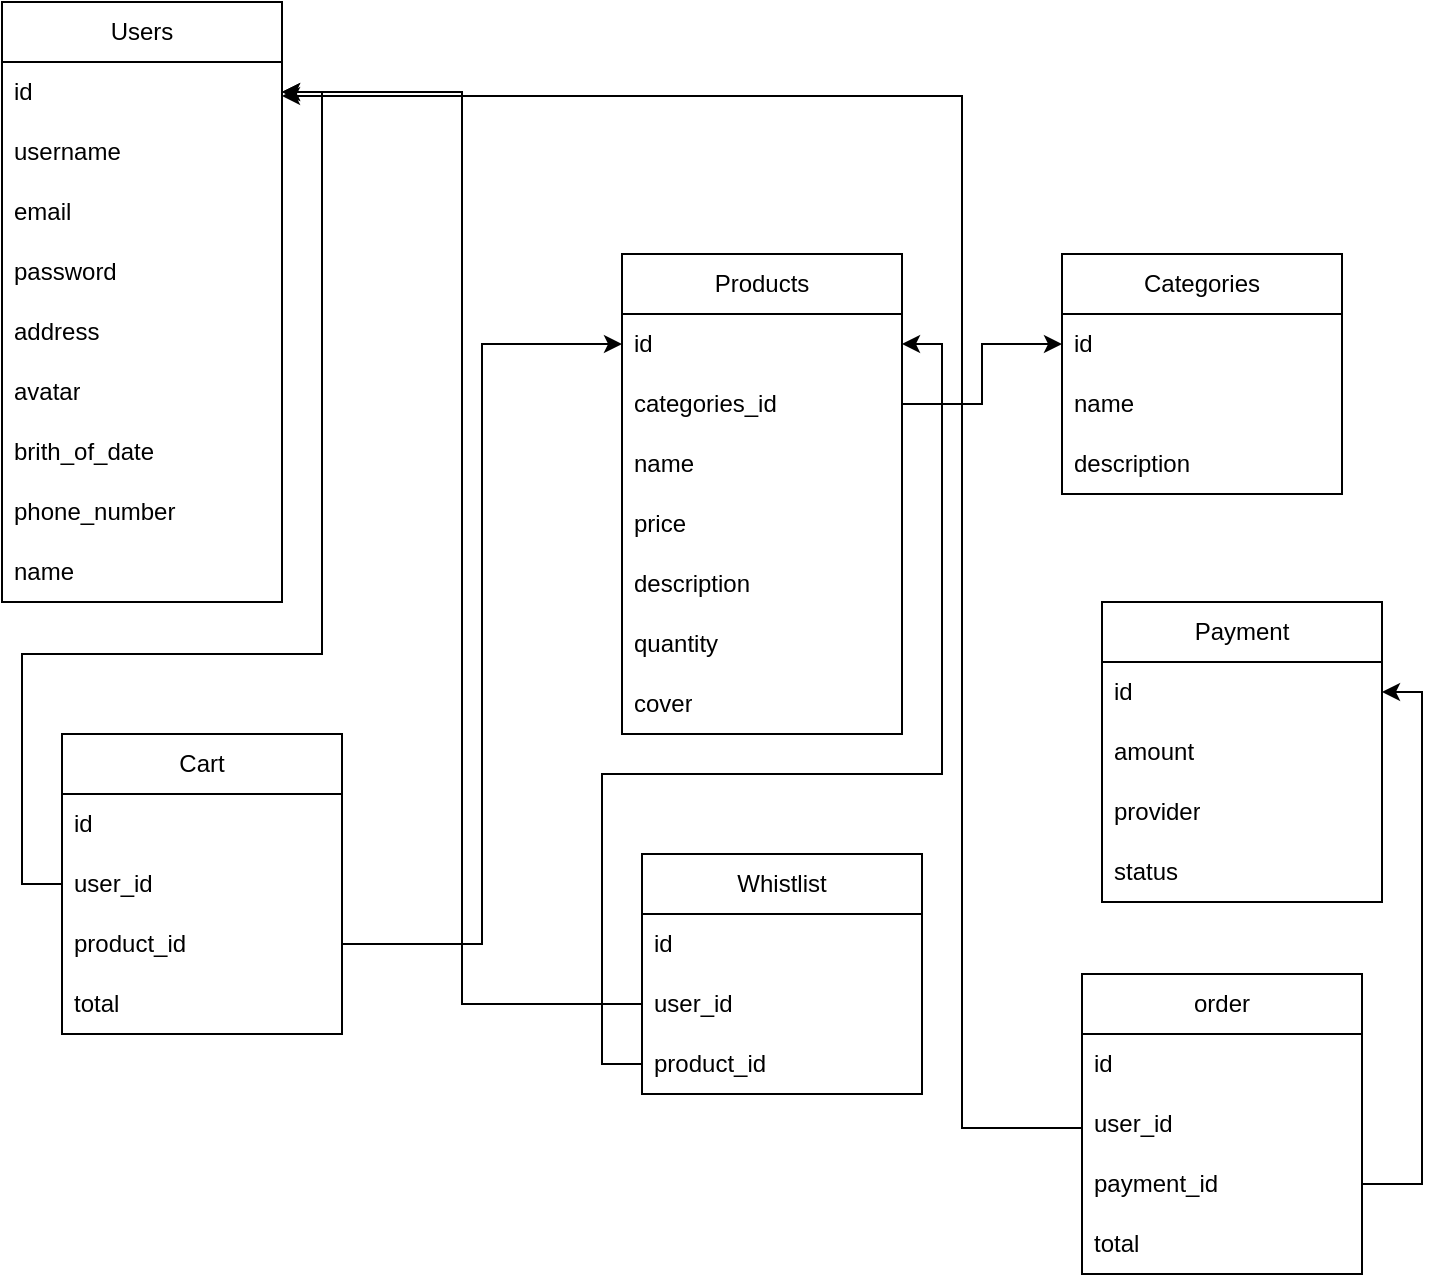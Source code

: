 <mxfile version="24.6.4" type="device">
  <diagram name="Page-1" id="rQkYzZILQRcvbLeIQHuS">
    <mxGraphModel dx="794" dy="539" grid="1" gridSize="10" guides="1" tooltips="1" connect="1" arrows="1" fold="1" page="1" pageScale="1" pageWidth="850" pageHeight="1100" math="0" shadow="0">
      <root>
        <mxCell id="0" />
        <mxCell id="1" parent="0" />
        <mxCell id="O9yXoNu7IQu9Nsd9TBfc-1" value="Users" style="swimlane;fontStyle=0;childLayout=stackLayout;horizontal=1;startSize=30;horizontalStack=0;resizeParent=1;resizeParentMax=0;resizeLast=0;collapsible=1;marginBottom=0;whiteSpace=wrap;html=1;" vertex="1" parent="1">
          <mxGeometry x="30" y="14" width="140" height="300" as="geometry">
            <mxRectangle x="30" y="70" width="70" height="30" as="alternateBounds" />
          </mxGeometry>
        </mxCell>
        <mxCell id="O9yXoNu7IQu9Nsd9TBfc-2" value="id" style="text;strokeColor=none;fillColor=none;align=left;verticalAlign=middle;spacingLeft=4;spacingRight=4;overflow=hidden;points=[[0,0.5],[1,0.5]];portConstraint=eastwest;rotatable=0;whiteSpace=wrap;html=1;" vertex="1" parent="O9yXoNu7IQu9Nsd9TBfc-1">
          <mxGeometry y="30" width="140" height="30" as="geometry" />
        </mxCell>
        <mxCell id="O9yXoNu7IQu9Nsd9TBfc-42" value="username" style="text;strokeColor=none;fillColor=none;align=left;verticalAlign=middle;spacingLeft=4;spacingRight=4;overflow=hidden;points=[[0,0.5],[1,0.5]];portConstraint=eastwest;rotatable=0;whiteSpace=wrap;html=1;" vertex="1" parent="O9yXoNu7IQu9Nsd9TBfc-1">
          <mxGeometry y="60" width="140" height="30" as="geometry" />
        </mxCell>
        <mxCell id="O9yXoNu7IQu9Nsd9TBfc-3" value="email" style="text;strokeColor=none;fillColor=none;align=left;verticalAlign=middle;spacingLeft=4;spacingRight=4;overflow=hidden;points=[[0,0.5],[1,0.5]];portConstraint=eastwest;rotatable=0;whiteSpace=wrap;html=1;" vertex="1" parent="O9yXoNu7IQu9Nsd9TBfc-1">
          <mxGeometry y="90" width="140" height="30" as="geometry" />
        </mxCell>
        <mxCell id="O9yXoNu7IQu9Nsd9TBfc-4" value="password" style="text;strokeColor=none;fillColor=none;align=left;verticalAlign=middle;spacingLeft=4;spacingRight=4;overflow=hidden;points=[[0,0.5],[1,0.5]];portConstraint=eastwest;rotatable=0;whiteSpace=wrap;html=1;" vertex="1" parent="O9yXoNu7IQu9Nsd9TBfc-1">
          <mxGeometry y="120" width="140" height="30" as="geometry" />
        </mxCell>
        <mxCell id="O9yXoNu7IQu9Nsd9TBfc-43" value="address" style="text;strokeColor=none;fillColor=none;align=left;verticalAlign=middle;spacingLeft=4;spacingRight=4;overflow=hidden;points=[[0,0.5],[1,0.5]];portConstraint=eastwest;rotatable=0;whiteSpace=wrap;html=1;" vertex="1" parent="O9yXoNu7IQu9Nsd9TBfc-1">
          <mxGeometry y="150" width="140" height="30" as="geometry" />
        </mxCell>
        <mxCell id="O9yXoNu7IQu9Nsd9TBfc-38" value="avatar" style="text;strokeColor=none;fillColor=none;align=left;verticalAlign=middle;spacingLeft=4;spacingRight=4;overflow=hidden;points=[[0,0.5],[1,0.5]];portConstraint=eastwest;rotatable=0;whiteSpace=wrap;html=1;" vertex="1" parent="O9yXoNu7IQu9Nsd9TBfc-1">
          <mxGeometry y="180" width="140" height="30" as="geometry" />
        </mxCell>
        <mxCell id="O9yXoNu7IQu9Nsd9TBfc-39" value="brith_of_date" style="text;strokeColor=none;fillColor=none;align=left;verticalAlign=middle;spacingLeft=4;spacingRight=4;overflow=hidden;points=[[0,0.5],[1,0.5]];portConstraint=eastwest;rotatable=0;whiteSpace=wrap;html=1;" vertex="1" parent="O9yXoNu7IQu9Nsd9TBfc-1">
          <mxGeometry y="210" width="140" height="30" as="geometry" />
        </mxCell>
        <mxCell id="O9yXoNu7IQu9Nsd9TBfc-40" value="phone_number" style="text;strokeColor=none;fillColor=none;align=left;verticalAlign=middle;spacingLeft=4;spacingRight=4;overflow=hidden;points=[[0,0.5],[1,0.5]];portConstraint=eastwest;rotatable=0;whiteSpace=wrap;html=1;" vertex="1" parent="O9yXoNu7IQu9Nsd9TBfc-1">
          <mxGeometry y="240" width="140" height="30" as="geometry" />
        </mxCell>
        <mxCell id="O9yXoNu7IQu9Nsd9TBfc-41" value="name" style="text;strokeColor=none;fillColor=none;align=left;verticalAlign=middle;spacingLeft=4;spacingRight=4;overflow=hidden;points=[[0,0.5],[1,0.5]];portConstraint=eastwest;rotatable=0;whiteSpace=wrap;html=1;" vertex="1" parent="O9yXoNu7IQu9Nsd9TBfc-1">
          <mxGeometry y="270" width="140" height="30" as="geometry" />
        </mxCell>
        <mxCell id="O9yXoNu7IQu9Nsd9TBfc-44" value="Products" style="swimlane;fontStyle=0;childLayout=stackLayout;horizontal=1;startSize=30;horizontalStack=0;resizeParent=1;resizeParentMax=0;resizeLast=0;collapsible=1;marginBottom=0;whiteSpace=wrap;html=1;" vertex="1" parent="1">
          <mxGeometry x="340" y="140" width="140" height="240" as="geometry" />
        </mxCell>
        <mxCell id="O9yXoNu7IQu9Nsd9TBfc-45" value="id" style="text;strokeColor=none;fillColor=none;align=left;verticalAlign=middle;spacingLeft=4;spacingRight=4;overflow=hidden;points=[[0,0.5],[1,0.5]];portConstraint=eastwest;rotatable=0;whiteSpace=wrap;html=1;" vertex="1" parent="O9yXoNu7IQu9Nsd9TBfc-44">
          <mxGeometry y="30" width="140" height="30" as="geometry" />
        </mxCell>
        <mxCell id="O9yXoNu7IQu9Nsd9TBfc-46" value="categories_id" style="text;strokeColor=none;fillColor=none;align=left;verticalAlign=middle;spacingLeft=4;spacingRight=4;overflow=hidden;points=[[0,0.5],[1,0.5]];portConstraint=eastwest;rotatable=0;whiteSpace=wrap;html=1;" vertex="1" parent="O9yXoNu7IQu9Nsd9TBfc-44">
          <mxGeometry y="60" width="140" height="30" as="geometry" />
        </mxCell>
        <mxCell id="O9yXoNu7IQu9Nsd9TBfc-47" value="name" style="text;strokeColor=none;fillColor=none;align=left;verticalAlign=middle;spacingLeft=4;spacingRight=4;overflow=hidden;points=[[0,0.5],[1,0.5]];portConstraint=eastwest;rotatable=0;whiteSpace=wrap;html=1;" vertex="1" parent="O9yXoNu7IQu9Nsd9TBfc-44">
          <mxGeometry y="90" width="140" height="30" as="geometry" />
        </mxCell>
        <mxCell id="O9yXoNu7IQu9Nsd9TBfc-48" value="price" style="text;strokeColor=none;fillColor=none;align=left;verticalAlign=middle;spacingLeft=4;spacingRight=4;overflow=hidden;points=[[0,0.5],[1,0.5]];portConstraint=eastwest;rotatable=0;whiteSpace=wrap;html=1;" vertex="1" parent="O9yXoNu7IQu9Nsd9TBfc-44">
          <mxGeometry y="120" width="140" height="30" as="geometry" />
        </mxCell>
        <mxCell id="O9yXoNu7IQu9Nsd9TBfc-49" value="description" style="text;strokeColor=none;fillColor=none;align=left;verticalAlign=middle;spacingLeft=4;spacingRight=4;overflow=hidden;points=[[0,0.5],[1,0.5]];portConstraint=eastwest;rotatable=0;whiteSpace=wrap;html=1;" vertex="1" parent="O9yXoNu7IQu9Nsd9TBfc-44">
          <mxGeometry y="150" width="140" height="30" as="geometry" />
        </mxCell>
        <mxCell id="O9yXoNu7IQu9Nsd9TBfc-50" value="quantity" style="text;strokeColor=none;fillColor=none;align=left;verticalAlign=middle;spacingLeft=4;spacingRight=4;overflow=hidden;points=[[0,0.5],[1,0.5]];portConstraint=eastwest;rotatable=0;whiteSpace=wrap;html=1;" vertex="1" parent="O9yXoNu7IQu9Nsd9TBfc-44">
          <mxGeometry y="180" width="140" height="30" as="geometry" />
        </mxCell>
        <mxCell id="O9yXoNu7IQu9Nsd9TBfc-51" value="cover" style="text;strokeColor=none;fillColor=none;align=left;verticalAlign=middle;spacingLeft=4;spacingRight=4;overflow=hidden;points=[[0,0.5],[1,0.5]];portConstraint=eastwest;rotatable=0;whiteSpace=wrap;html=1;" vertex="1" parent="O9yXoNu7IQu9Nsd9TBfc-44">
          <mxGeometry y="210" width="140" height="30" as="geometry" />
        </mxCell>
        <mxCell id="O9yXoNu7IQu9Nsd9TBfc-52" value="Categories" style="swimlane;fontStyle=0;childLayout=stackLayout;horizontal=1;startSize=30;horizontalStack=0;resizeParent=1;resizeParentMax=0;resizeLast=0;collapsible=1;marginBottom=0;whiteSpace=wrap;html=1;" vertex="1" parent="1">
          <mxGeometry x="560" y="140" width="140" height="120" as="geometry" />
        </mxCell>
        <mxCell id="O9yXoNu7IQu9Nsd9TBfc-53" value="id" style="text;strokeColor=none;fillColor=none;align=left;verticalAlign=middle;spacingLeft=4;spacingRight=4;overflow=hidden;points=[[0,0.5],[1,0.5]];portConstraint=eastwest;rotatable=0;whiteSpace=wrap;html=1;" vertex="1" parent="O9yXoNu7IQu9Nsd9TBfc-52">
          <mxGeometry y="30" width="140" height="30" as="geometry" />
        </mxCell>
        <mxCell id="O9yXoNu7IQu9Nsd9TBfc-55" value="name" style="text;strokeColor=none;fillColor=none;align=left;verticalAlign=middle;spacingLeft=4;spacingRight=4;overflow=hidden;points=[[0,0.5],[1,0.5]];portConstraint=eastwest;rotatable=0;whiteSpace=wrap;html=1;" vertex="1" parent="O9yXoNu7IQu9Nsd9TBfc-52">
          <mxGeometry y="60" width="140" height="30" as="geometry" />
        </mxCell>
        <mxCell id="O9yXoNu7IQu9Nsd9TBfc-57" value="description" style="text;strokeColor=none;fillColor=none;align=left;verticalAlign=middle;spacingLeft=4;spacingRight=4;overflow=hidden;points=[[0,0.5],[1,0.5]];portConstraint=eastwest;rotatable=0;whiteSpace=wrap;html=1;" vertex="1" parent="O9yXoNu7IQu9Nsd9TBfc-52">
          <mxGeometry y="90" width="140" height="30" as="geometry" />
        </mxCell>
        <mxCell id="O9yXoNu7IQu9Nsd9TBfc-63" value="" style="edgeStyle=orthogonalEdgeStyle;rounded=0;orthogonalLoop=1;jettySize=auto;html=1;" edge="1" parent="1" source="O9yXoNu7IQu9Nsd9TBfc-46" target="O9yXoNu7IQu9Nsd9TBfc-53">
          <mxGeometry relative="1" as="geometry">
            <Array as="points">
              <mxPoint x="520" y="215" />
              <mxPoint x="520" y="185" />
            </Array>
          </mxGeometry>
        </mxCell>
        <mxCell id="O9yXoNu7IQu9Nsd9TBfc-64" value="Cart" style="swimlane;fontStyle=0;childLayout=stackLayout;horizontal=1;startSize=30;horizontalStack=0;resizeParent=1;resizeParentMax=0;resizeLast=0;collapsible=1;marginBottom=0;whiteSpace=wrap;html=1;" vertex="1" parent="1">
          <mxGeometry x="60" y="380" width="140" height="150" as="geometry" />
        </mxCell>
        <mxCell id="O9yXoNu7IQu9Nsd9TBfc-65" value="id" style="text;strokeColor=none;fillColor=none;align=left;verticalAlign=middle;spacingLeft=4;spacingRight=4;overflow=hidden;points=[[0,0.5],[1,0.5]];portConstraint=eastwest;rotatable=0;whiteSpace=wrap;html=1;" vertex="1" parent="O9yXoNu7IQu9Nsd9TBfc-64">
          <mxGeometry y="30" width="140" height="30" as="geometry" />
        </mxCell>
        <mxCell id="O9yXoNu7IQu9Nsd9TBfc-66" value="user_id" style="text;strokeColor=none;fillColor=none;align=left;verticalAlign=middle;spacingLeft=4;spacingRight=4;overflow=hidden;points=[[0,0.5],[1,0.5]];portConstraint=eastwest;rotatable=0;whiteSpace=wrap;html=1;" vertex="1" parent="O9yXoNu7IQu9Nsd9TBfc-64">
          <mxGeometry y="60" width="140" height="30" as="geometry" />
        </mxCell>
        <mxCell id="O9yXoNu7IQu9Nsd9TBfc-67" value="product_id" style="text;strokeColor=none;fillColor=none;align=left;verticalAlign=middle;spacingLeft=4;spacingRight=4;overflow=hidden;points=[[0,0.5],[1,0.5]];portConstraint=eastwest;rotatable=0;whiteSpace=wrap;html=1;" vertex="1" parent="O9yXoNu7IQu9Nsd9TBfc-64">
          <mxGeometry y="90" width="140" height="30" as="geometry" />
        </mxCell>
        <mxCell id="O9yXoNu7IQu9Nsd9TBfc-68" value="total" style="text;strokeColor=none;fillColor=none;align=left;verticalAlign=middle;spacingLeft=4;spacingRight=4;overflow=hidden;points=[[0,0.5],[1,0.5]];portConstraint=eastwest;rotatable=0;whiteSpace=wrap;html=1;" vertex="1" parent="O9yXoNu7IQu9Nsd9TBfc-64">
          <mxGeometry y="120" width="140" height="30" as="geometry" />
        </mxCell>
        <mxCell id="O9yXoNu7IQu9Nsd9TBfc-70" style="edgeStyle=orthogonalEdgeStyle;rounded=0;orthogonalLoop=1;jettySize=auto;html=1;entryX=1;entryY=0.5;entryDx=0;entryDy=0;" edge="1" parent="1" source="O9yXoNu7IQu9Nsd9TBfc-66" target="O9yXoNu7IQu9Nsd9TBfc-2">
          <mxGeometry relative="1" as="geometry">
            <Array as="points">
              <mxPoint x="40" y="455" />
              <mxPoint x="40" y="340" />
              <mxPoint x="190" y="340" />
              <mxPoint x="190" y="59" />
            </Array>
          </mxGeometry>
        </mxCell>
        <mxCell id="O9yXoNu7IQu9Nsd9TBfc-71" style="edgeStyle=orthogonalEdgeStyle;rounded=0;orthogonalLoop=1;jettySize=auto;html=1;" edge="1" parent="1" source="O9yXoNu7IQu9Nsd9TBfc-67" target="O9yXoNu7IQu9Nsd9TBfc-45">
          <mxGeometry relative="1" as="geometry" />
        </mxCell>
        <mxCell id="O9yXoNu7IQu9Nsd9TBfc-72" value="Whistlist" style="swimlane;fontStyle=0;childLayout=stackLayout;horizontal=1;startSize=30;horizontalStack=0;resizeParent=1;resizeParentMax=0;resizeLast=0;collapsible=1;marginBottom=0;whiteSpace=wrap;html=1;" vertex="1" parent="1">
          <mxGeometry x="350" y="440" width="140" height="120" as="geometry" />
        </mxCell>
        <mxCell id="O9yXoNu7IQu9Nsd9TBfc-73" value="id" style="text;strokeColor=none;fillColor=none;align=left;verticalAlign=middle;spacingLeft=4;spacingRight=4;overflow=hidden;points=[[0,0.5],[1,0.5]];portConstraint=eastwest;rotatable=0;whiteSpace=wrap;html=1;" vertex="1" parent="O9yXoNu7IQu9Nsd9TBfc-72">
          <mxGeometry y="30" width="140" height="30" as="geometry" />
        </mxCell>
        <mxCell id="O9yXoNu7IQu9Nsd9TBfc-74" value="user_id" style="text;strokeColor=none;fillColor=none;align=left;verticalAlign=middle;spacingLeft=4;spacingRight=4;overflow=hidden;points=[[0,0.5],[1,0.5]];portConstraint=eastwest;rotatable=0;whiteSpace=wrap;html=1;" vertex="1" parent="O9yXoNu7IQu9Nsd9TBfc-72">
          <mxGeometry y="60" width="140" height="30" as="geometry" />
        </mxCell>
        <mxCell id="O9yXoNu7IQu9Nsd9TBfc-75" value="product_id" style="text;strokeColor=none;fillColor=none;align=left;verticalAlign=middle;spacingLeft=4;spacingRight=4;overflow=hidden;points=[[0,0.5],[1,0.5]];portConstraint=eastwest;rotatable=0;whiteSpace=wrap;html=1;" vertex="1" parent="O9yXoNu7IQu9Nsd9TBfc-72">
          <mxGeometry y="90" width="140" height="30" as="geometry" />
        </mxCell>
        <mxCell id="O9yXoNu7IQu9Nsd9TBfc-77" style="edgeStyle=orthogonalEdgeStyle;rounded=0;orthogonalLoop=1;jettySize=auto;html=1;" edge="1" parent="1" source="O9yXoNu7IQu9Nsd9TBfc-75" target="O9yXoNu7IQu9Nsd9TBfc-45">
          <mxGeometry relative="1" as="geometry">
            <Array as="points">
              <mxPoint x="330" y="545" />
              <mxPoint x="330" y="400" />
              <mxPoint x="500" y="400" />
              <mxPoint x="500" y="185" />
            </Array>
          </mxGeometry>
        </mxCell>
        <mxCell id="O9yXoNu7IQu9Nsd9TBfc-78" style="edgeStyle=orthogonalEdgeStyle;rounded=0;orthogonalLoop=1;jettySize=auto;html=1;" edge="1" parent="1" source="O9yXoNu7IQu9Nsd9TBfc-74" target="O9yXoNu7IQu9Nsd9TBfc-2">
          <mxGeometry relative="1" as="geometry" />
        </mxCell>
        <mxCell id="O9yXoNu7IQu9Nsd9TBfc-79" value="Payment" style="swimlane;fontStyle=0;childLayout=stackLayout;horizontal=1;startSize=30;horizontalStack=0;resizeParent=1;resizeParentMax=0;resizeLast=0;collapsible=1;marginBottom=0;whiteSpace=wrap;html=1;" vertex="1" parent="1">
          <mxGeometry x="580" y="314" width="140" height="150" as="geometry" />
        </mxCell>
        <mxCell id="O9yXoNu7IQu9Nsd9TBfc-80" value="id" style="text;strokeColor=none;fillColor=none;align=left;verticalAlign=middle;spacingLeft=4;spacingRight=4;overflow=hidden;points=[[0,0.5],[1,0.5]];portConstraint=eastwest;rotatable=0;whiteSpace=wrap;html=1;" vertex="1" parent="O9yXoNu7IQu9Nsd9TBfc-79">
          <mxGeometry y="30" width="140" height="30" as="geometry" />
        </mxCell>
        <mxCell id="O9yXoNu7IQu9Nsd9TBfc-81" value="amount" style="text;strokeColor=none;fillColor=none;align=left;verticalAlign=middle;spacingLeft=4;spacingRight=4;overflow=hidden;points=[[0,0.5],[1,0.5]];portConstraint=eastwest;rotatable=0;whiteSpace=wrap;html=1;" vertex="1" parent="O9yXoNu7IQu9Nsd9TBfc-79">
          <mxGeometry y="60" width="140" height="30" as="geometry" />
        </mxCell>
        <mxCell id="O9yXoNu7IQu9Nsd9TBfc-82" value="provider" style="text;strokeColor=none;fillColor=none;align=left;verticalAlign=middle;spacingLeft=4;spacingRight=4;overflow=hidden;points=[[0,0.5],[1,0.5]];portConstraint=eastwest;rotatable=0;whiteSpace=wrap;html=1;" vertex="1" parent="O9yXoNu7IQu9Nsd9TBfc-79">
          <mxGeometry y="90" width="140" height="30" as="geometry" />
        </mxCell>
        <mxCell id="O9yXoNu7IQu9Nsd9TBfc-84" value="status" style="text;strokeColor=none;fillColor=none;align=left;verticalAlign=middle;spacingLeft=4;spacingRight=4;overflow=hidden;points=[[0,0.5],[1,0.5]];portConstraint=eastwest;rotatable=0;whiteSpace=wrap;html=1;" vertex="1" parent="O9yXoNu7IQu9Nsd9TBfc-79">
          <mxGeometry y="120" width="140" height="30" as="geometry" />
        </mxCell>
        <mxCell id="O9yXoNu7IQu9Nsd9TBfc-85" value="order" style="swimlane;fontStyle=0;childLayout=stackLayout;horizontal=1;startSize=30;horizontalStack=0;resizeParent=1;resizeParentMax=0;resizeLast=0;collapsible=1;marginBottom=0;whiteSpace=wrap;html=1;" vertex="1" parent="1">
          <mxGeometry x="570" y="500" width="140" height="150" as="geometry" />
        </mxCell>
        <mxCell id="O9yXoNu7IQu9Nsd9TBfc-86" value="id" style="text;strokeColor=none;fillColor=none;align=left;verticalAlign=middle;spacingLeft=4;spacingRight=4;overflow=hidden;points=[[0,0.5],[1,0.5]];portConstraint=eastwest;rotatable=0;whiteSpace=wrap;html=1;" vertex="1" parent="O9yXoNu7IQu9Nsd9TBfc-85">
          <mxGeometry y="30" width="140" height="30" as="geometry" />
        </mxCell>
        <mxCell id="O9yXoNu7IQu9Nsd9TBfc-91" value="user_id" style="text;strokeColor=none;fillColor=none;align=left;verticalAlign=middle;spacingLeft=4;spacingRight=4;overflow=hidden;points=[[0,0.5],[1,0.5]];portConstraint=eastwest;rotatable=0;whiteSpace=wrap;html=1;" vertex="1" parent="O9yXoNu7IQu9Nsd9TBfc-85">
          <mxGeometry y="60" width="140" height="30" as="geometry" />
        </mxCell>
        <mxCell id="O9yXoNu7IQu9Nsd9TBfc-87" value="payment_id" style="text;strokeColor=none;fillColor=none;align=left;verticalAlign=middle;spacingLeft=4;spacingRight=4;overflow=hidden;points=[[0,0.5],[1,0.5]];portConstraint=eastwest;rotatable=0;whiteSpace=wrap;html=1;" vertex="1" parent="O9yXoNu7IQu9Nsd9TBfc-85">
          <mxGeometry y="90" width="140" height="30" as="geometry" />
        </mxCell>
        <mxCell id="O9yXoNu7IQu9Nsd9TBfc-88" value="total" style="text;strokeColor=none;fillColor=none;align=left;verticalAlign=middle;spacingLeft=4;spacingRight=4;overflow=hidden;points=[[0,0.5],[1,0.5]];portConstraint=eastwest;rotatable=0;whiteSpace=wrap;html=1;" vertex="1" parent="O9yXoNu7IQu9Nsd9TBfc-85">
          <mxGeometry y="120" width="140" height="30" as="geometry" />
        </mxCell>
        <mxCell id="O9yXoNu7IQu9Nsd9TBfc-89" style="edgeStyle=orthogonalEdgeStyle;rounded=0;orthogonalLoop=1;jettySize=auto;html=1;entryX=1;entryY=0.5;entryDx=0;entryDy=0;" edge="1" parent="1" source="O9yXoNu7IQu9Nsd9TBfc-87" target="O9yXoNu7IQu9Nsd9TBfc-80">
          <mxGeometry relative="1" as="geometry" />
        </mxCell>
        <mxCell id="O9yXoNu7IQu9Nsd9TBfc-92" style="edgeStyle=orthogonalEdgeStyle;rounded=0;orthogonalLoop=1;jettySize=auto;html=1;entryX=1;entryY=0.5;entryDx=0;entryDy=0;" edge="1" parent="1">
          <mxGeometry relative="1" as="geometry">
            <mxPoint x="570" y="577" as="sourcePoint" />
            <mxPoint x="170" y="61" as="targetPoint" />
            <Array as="points">
              <mxPoint x="510" y="577" />
              <mxPoint x="510" y="61" />
            </Array>
          </mxGeometry>
        </mxCell>
      </root>
    </mxGraphModel>
  </diagram>
</mxfile>
